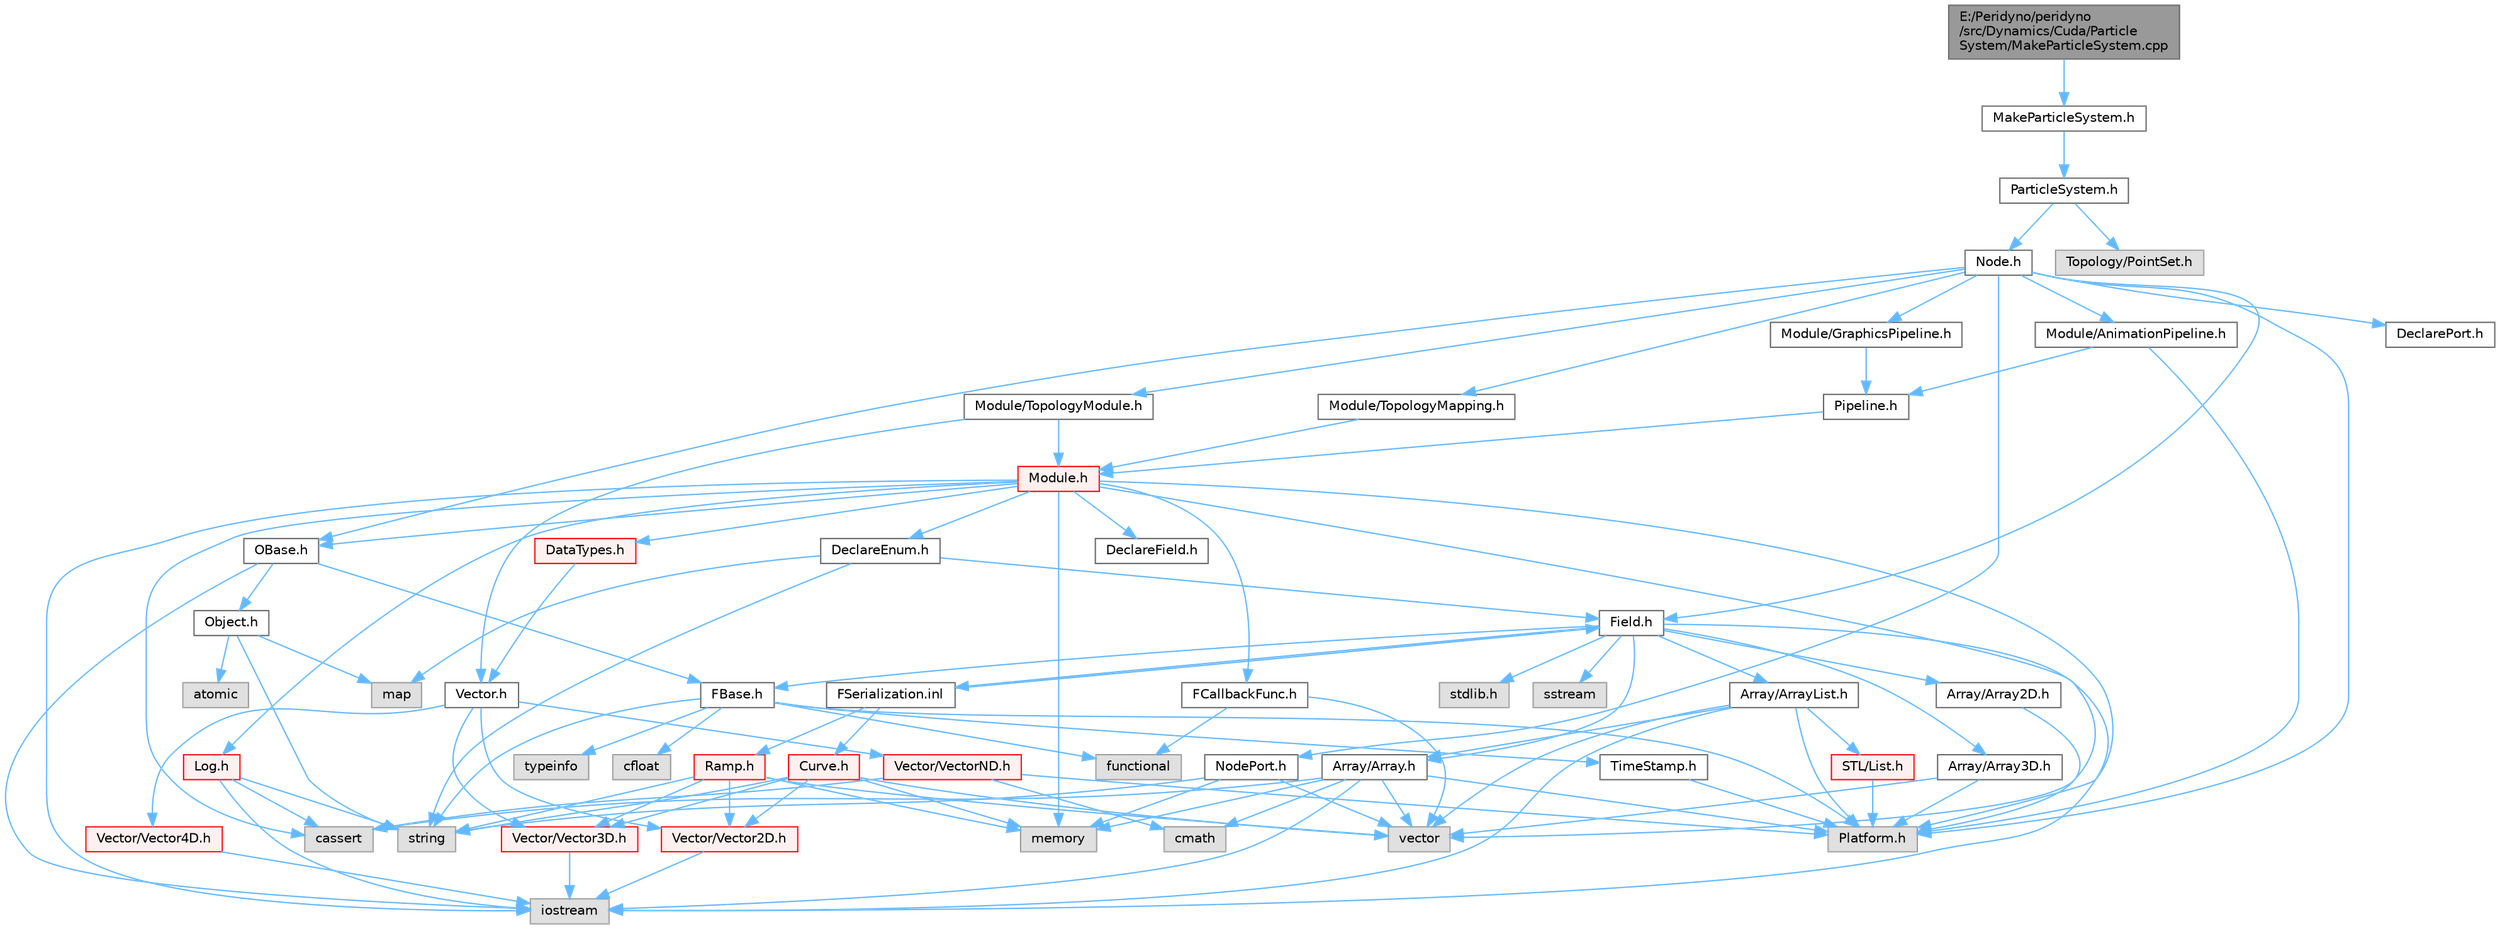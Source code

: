 digraph "E:/Peridyno/peridyno/src/Dynamics/Cuda/ParticleSystem/MakeParticleSystem.cpp"
{
 // LATEX_PDF_SIZE
  bgcolor="transparent";
  edge [fontname=Helvetica,fontsize=10,labelfontname=Helvetica,labelfontsize=10];
  node [fontname=Helvetica,fontsize=10,shape=box,height=0.2,width=0.4];
  Node1 [id="Node000001",label="E:/Peridyno/peridyno\l/src/Dynamics/Cuda/Particle\lSystem/MakeParticleSystem.cpp",height=0.2,width=0.4,color="gray40", fillcolor="grey60", style="filled", fontcolor="black",tooltip=" "];
  Node1 -> Node2 [id="edge1_Node000001_Node000002",color="steelblue1",style="solid",tooltip=" "];
  Node2 [id="Node000002",label="MakeParticleSystem.h",height=0.2,width=0.4,color="grey40", fillcolor="white", style="filled",URL="$_make_particle_system_8h.html",tooltip=" "];
  Node2 -> Node3 [id="edge2_Node000002_Node000003",color="steelblue1",style="solid",tooltip=" "];
  Node3 [id="Node000003",label="ParticleSystem.h",height=0.2,width=0.4,color="grey40", fillcolor="white", style="filled",URL="$_cuda_2_particle_system_2_particle_system_8h.html",tooltip=" "];
  Node3 -> Node4 [id="edge3_Node000003_Node000004",color="steelblue1",style="solid",tooltip=" "];
  Node4 [id="Node000004",label="Node.h",height=0.2,width=0.4,color="grey40", fillcolor="white", style="filled",URL="$_node_8h.html",tooltip=" "];
  Node4 -> Node5 [id="edge4_Node000004_Node000005",color="steelblue1",style="solid",tooltip=" "];
  Node5 [id="Node000005",label="OBase.h",height=0.2,width=0.4,color="grey40", fillcolor="white", style="filled",URL="$_o_base_8h.html",tooltip=" "];
  Node5 -> Node6 [id="edge5_Node000005_Node000006",color="steelblue1",style="solid",tooltip=" "];
  Node6 [id="Node000006",label="iostream",height=0.2,width=0.4,color="grey60", fillcolor="#E0E0E0", style="filled",tooltip=" "];
  Node5 -> Node7 [id="edge6_Node000005_Node000007",color="steelblue1",style="solid",tooltip=" "];
  Node7 [id="Node000007",label="FBase.h",height=0.2,width=0.4,color="grey40", fillcolor="white", style="filled",URL="$_f_base_8h.html",tooltip=" "];
  Node7 -> Node8 [id="edge7_Node000007_Node000008",color="steelblue1",style="solid",tooltip=" "];
  Node8 [id="Node000008",label="Platform.h",height=0.2,width=0.4,color="grey60", fillcolor="#E0E0E0", style="filled",tooltip=" "];
  Node7 -> Node9 [id="edge8_Node000007_Node000009",color="steelblue1",style="solid",tooltip=" "];
  Node9 [id="Node000009",label="TimeStamp.h",height=0.2,width=0.4,color="grey40", fillcolor="white", style="filled",URL="$_time_stamp_8h.html",tooltip=" "];
  Node9 -> Node8 [id="edge9_Node000009_Node000008",color="steelblue1",style="solid",tooltip=" "];
  Node7 -> Node10 [id="edge10_Node000007_Node000010",color="steelblue1",style="solid",tooltip=" "];
  Node10 [id="Node000010",label="typeinfo",height=0.2,width=0.4,color="grey60", fillcolor="#E0E0E0", style="filled",tooltip=" "];
  Node7 -> Node11 [id="edge11_Node000007_Node000011",color="steelblue1",style="solid",tooltip=" "];
  Node11 [id="Node000011",label="string",height=0.2,width=0.4,color="grey60", fillcolor="#E0E0E0", style="filled",tooltip=" "];
  Node7 -> Node12 [id="edge12_Node000007_Node000012",color="steelblue1",style="solid",tooltip=" "];
  Node12 [id="Node000012",label="functional",height=0.2,width=0.4,color="grey60", fillcolor="#E0E0E0", style="filled",tooltip=" "];
  Node7 -> Node13 [id="edge13_Node000007_Node000013",color="steelblue1",style="solid",tooltip=" "];
  Node13 [id="Node000013",label="cfloat",height=0.2,width=0.4,color="grey60", fillcolor="#E0E0E0", style="filled",tooltip=" "];
  Node5 -> Node14 [id="edge14_Node000005_Node000014",color="steelblue1",style="solid",tooltip=" "];
  Node14 [id="Node000014",label="Object.h",height=0.2,width=0.4,color="grey40", fillcolor="white", style="filled",URL="$_object_8h.html",tooltip=" "];
  Node14 -> Node11 [id="edge15_Node000014_Node000011",color="steelblue1",style="solid",tooltip=" "];
  Node14 -> Node15 [id="edge16_Node000014_Node000015",color="steelblue1",style="solid",tooltip=" "];
  Node15 [id="Node000015",label="atomic",height=0.2,width=0.4,color="grey60", fillcolor="#E0E0E0", style="filled",tooltip=" "];
  Node14 -> Node16 [id="edge17_Node000014_Node000016",color="steelblue1",style="solid",tooltip=" "];
  Node16 [id="Node000016",label="map",height=0.2,width=0.4,color="grey60", fillcolor="#E0E0E0", style="filled",tooltip=" "];
  Node4 -> Node17 [id="edge18_Node000004_Node000017",color="steelblue1",style="solid",tooltip=" "];
  Node17 [id="Node000017",label="Field.h",height=0.2,width=0.4,color="grey40", fillcolor="white", style="filled",URL="$_field_8h.html",tooltip=" "];
  Node17 -> Node6 [id="edge19_Node000017_Node000006",color="steelblue1",style="solid",tooltip=" "];
  Node17 -> Node18 [id="edge20_Node000017_Node000018",color="steelblue1",style="solid",tooltip=" "];
  Node18 [id="Node000018",label="stdlib.h",height=0.2,width=0.4,color="grey60", fillcolor="#E0E0E0", style="filled",tooltip=" "];
  Node17 -> Node19 [id="edge21_Node000017_Node000019",color="steelblue1",style="solid",tooltip=" "];
  Node19 [id="Node000019",label="sstream",height=0.2,width=0.4,color="grey60", fillcolor="#E0E0E0", style="filled",tooltip=" "];
  Node17 -> Node7 [id="edge22_Node000017_Node000007",color="steelblue1",style="solid",tooltip=" "];
  Node17 -> Node20 [id="edge23_Node000017_Node000020",color="steelblue1",style="solid",tooltip=" "];
  Node20 [id="Node000020",label="Array/Array.h",height=0.2,width=0.4,color="grey40", fillcolor="white", style="filled",URL="$_array_8h.html",tooltip=" "];
  Node20 -> Node8 [id="edge24_Node000020_Node000008",color="steelblue1",style="solid",tooltip=" "];
  Node20 -> Node21 [id="edge25_Node000020_Node000021",color="steelblue1",style="solid",tooltip=" "];
  Node21 [id="Node000021",label="cassert",height=0.2,width=0.4,color="grey60", fillcolor="#E0E0E0", style="filled",tooltip=" "];
  Node20 -> Node22 [id="edge26_Node000020_Node000022",color="steelblue1",style="solid",tooltip=" "];
  Node22 [id="Node000022",label="vector",height=0.2,width=0.4,color="grey60", fillcolor="#E0E0E0", style="filled",tooltip=" "];
  Node20 -> Node6 [id="edge27_Node000020_Node000006",color="steelblue1",style="solid",tooltip=" "];
  Node20 -> Node23 [id="edge28_Node000020_Node000023",color="steelblue1",style="solid",tooltip=" "];
  Node23 [id="Node000023",label="memory",height=0.2,width=0.4,color="grey60", fillcolor="#E0E0E0", style="filled",tooltip=" "];
  Node20 -> Node24 [id="edge29_Node000020_Node000024",color="steelblue1",style="solid",tooltip=" "];
  Node24 [id="Node000024",label="cmath",height=0.2,width=0.4,color="grey60", fillcolor="#E0E0E0", style="filled",tooltip=" "];
  Node17 -> Node25 [id="edge30_Node000017_Node000025",color="steelblue1",style="solid",tooltip=" "];
  Node25 [id="Node000025",label="Array/Array2D.h",height=0.2,width=0.4,color="grey40", fillcolor="white", style="filled",URL="$_array2_d_8h.html",tooltip=" "];
  Node25 -> Node8 [id="edge31_Node000025_Node000008",color="steelblue1",style="solid",tooltip=" "];
  Node17 -> Node26 [id="edge32_Node000017_Node000026",color="steelblue1",style="solid",tooltip=" "];
  Node26 [id="Node000026",label="Array/Array3D.h",height=0.2,width=0.4,color="grey40", fillcolor="white", style="filled",URL="$_array3_d_8h.html",tooltip=" "];
  Node26 -> Node8 [id="edge33_Node000026_Node000008",color="steelblue1",style="solid",tooltip=" "];
  Node26 -> Node22 [id="edge34_Node000026_Node000022",color="steelblue1",style="solid",tooltip=" "];
  Node17 -> Node27 [id="edge35_Node000017_Node000027",color="steelblue1",style="solid",tooltip=" "];
  Node27 [id="Node000027",label="Array/ArrayList.h",height=0.2,width=0.4,color="grey40", fillcolor="white", style="filled",URL="$_array_list_8h.html",tooltip=" "];
  Node27 -> Node22 [id="edge36_Node000027_Node000022",color="steelblue1",style="solid",tooltip=" "];
  Node27 -> Node6 [id="edge37_Node000027_Node000006",color="steelblue1",style="solid",tooltip=" "];
  Node27 -> Node8 [id="edge38_Node000027_Node000008",color="steelblue1",style="solid",tooltip=" "];
  Node27 -> Node28 [id="edge39_Node000027_Node000028",color="steelblue1",style="solid",tooltip=" "];
  Node28 [id="Node000028",label="STL/List.h",height=0.2,width=0.4,color="red", fillcolor="#FFF0F0", style="filled",URL="$_list_8h.html",tooltip=" "];
  Node28 -> Node8 [id="edge40_Node000028_Node000008",color="steelblue1",style="solid",tooltip=" "];
  Node27 -> Node20 [id="edge41_Node000027_Node000020",color="steelblue1",style="solid",tooltip=" "];
  Node17 -> Node68 [id="edge42_Node000017_Node000068",color="steelblue1",style="solid",tooltip=" "];
  Node68 [id="Node000068",label="FSerialization.inl",height=0.2,width=0.4,color="grey40", fillcolor="white", style="filled",URL="$_f_serialization_8inl.html",tooltip=" "];
  Node68 -> Node17 [id="edge43_Node000068_Node000017",color="steelblue1",style="solid",tooltip=" "];
  Node68 -> Node69 [id="edge44_Node000068_Node000069",color="steelblue1",style="solid",tooltip=" "];
  Node69 [id="Node000069",label="Ramp.h",height=0.2,width=0.4,color="red", fillcolor="#FFF0F0", style="filled",URL="$_ramp_8h.html",tooltip=" "];
  Node69 -> Node22 [id="edge45_Node000069_Node000022",color="steelblue1",style="solid",tooltip=" "];
  Node69 -> Node23 [id="edge46_Node000069_Node000023",color="steelblue1",style="solid",tooltip=" "];
  Node69 -> Node11 [id="edge47_Node000069_Node000011",color="steelblue1",style="solid",tooltip=" "];
  Node69 -> Node33 [id="edge48_Node000069_Node000033",color="steelblue1",style="solid",tooltip=" "];
  Node33 [id="Node000033",label="Vector/Vector2D.h",height=0.2,width=0.4,color="red", fillcolor="#FFF0F0", style="filled",URL="$_vector2_d_8h.html",tooltip=" "];
  Node33 -> Node6 [id="edge49_Node000033_Node000006",color="steelblue1",style="solid",tooltip=" "];
  Node69 -> Node39 [id="edge50_Node000069_Node000039",color="steelblue1",style="solid",tooltip=" "];
  Node39 [id="Node000039",label="Vector/Vector3D.h",height=0.2,width=0.4,color="red", fillcolor="#FFF0F0", style="filled",URL="$_vector3_d_8h.html",tooltip=" "];
  Node39 -> Node6 [id="edge51_Node000039_Node000006",color="steelblue1",style="solid",tooltip=" "];
  Node68 -> Node71 [id="edge52_Node000068_Node000071",color="steelblue1",style="solid",tooltip=" "];
  Node71 [id="Node000071",label="Curve.h",height=0.2,width=0.4,color="red", fillcolor="#FFF0F0", style="filled",URL="$_curve_8h.html",tooltip=" "];
  Node71 -> Node22 [id="edge53_Node000071_Node000022",color="steelblue1",style="solid",tooltip=" "];
  Node71 -> Node23 [id="edge54_Node000071_Node000023",color="steelblue1",style="solid",tooltip=" "];
  Node71 -> Node11 [id="edge55_Node000071_Node000011",color="steelblue1",style="solid",tooltip=" "];
  Node71 -> Node33 [id="edge56_Node000071_Node000033",color="steelblue1",style="solid",tooltip=" "];
  Node71 -> Node39 [id="edge57_Node000071_Node000039",color="steelblue1",style="solid",tooltip=" "];
  Node4 -> Node8 [id="edge58_Node000004_Node000008",color="steelblue1",style="solid",tooltip=" "];
  Node4 -> Node72 [id="edge59_Node000004_Node000072",color="steelblue1",style="solid",tooltip=" "];
  Node72 [id="Node000072",label="DeclarePort.h",height=0.2,width=0.4,color="grey40", fillcolor="white", style="filled",URL="$_declare_port_8h.html",tooltip=" "];
  Node4 -> Node73 [id="edge60_Node000004_Node000073",color="steelblue1",style="solid",tooltip=" "];
  Node73 [id="Node000073",label="NodePort.h",height=0.2,width=0.4,color="grey40", fillcolor="white", style="filled",URL="$_node_port_8h.html",tooltip=" "];
  Node73 -> Node11 [id="edge61_Node000073_Node000011",color="steelblue1",style="solid",tooltip=" "];
  Node73 -> Node22 [id="edge62_Node000073_Node000022",color="steelblue1",style="solid",tooltip=" "];
  Node73 -> Node23 [id="edge63_Node000073_Node000023",color="steelblue1",style="solid",tooltip=" "];
  Node4 -> Node74 [id="edge64_Node000004_Node000074",color="steelblue1",style="solid",tooltip=" "];
  Node74 [id="Node000074",label="Module/TopologyModule.h",height=0.2,width=0.4,color="grey40", fillcolor="white", style="filled",URL="$_topology_module_8h.html",tooltip=" "];
  Node74 -> Node32 [id="edge65_Node000074_Node000032",color="steelblue1",style="solid",tooltip=" "];
  Node32 [id="Node000032",label="Vector.h",height=0.2,width=0.4,color="grey40", fillcolor="white", style="filled",URL="$_vector_8h.html",tooltip=" "];
  Node32 -> Node33 [id="edge66_Node000032_Node000033",color="steelblue1",style="solid",tooltip=" "];
  Node32 -> Node39 [id="edge67_Node000032_Node000039",color="steelblue1",style="solid",tooltip=" "];
  Node32 -> Node42 [id="edge68_Node000032_Node000042",color="steelblue1",style="solid",tooltip=" "];
  Node42 [id="Node000042",label="Vector/Vector4D.h",height=0.2,width=0.4,color="red", fillcolor="#FFF0F0", style="filled",URL="$_vector4_d_8h.html",tooltip=" "];
  Node42 -> Node6 [id="edge69_Node000042_Node000006",color="steelblue1",style="solid",tooltip=" "];
  Node32 -> Node45 [id="edge70_Node000032_Node000045",color="steelblue1",style="solid",tooltip=" "];
  Node45 [id="Node000045",label="Vector/VectorND.h",height=0.2,width=0.4,color="red", fillcolor="#FFF0F0", style="filled",URL="$_vector_n_d_8h.html",tooltip=" "];
  Node45 -> Node24 [id="edge71_Node000045_Node000024",color="steelblue1",style="solid",tooltip=" "];
  Node45 -> Node21 [id="edge72_Node000045_Node000021",color="steelblue1",style="solid",tooltip=" "];
  Node45 -> Node8 [id="edge73_Node000045_Node000008",color="steelblue1",style="solid",tooltip=" "];
  Node74 -> Node75 [id="edge74_Node000074_Node000075",color="steelblue1",style="solid",tooltip=" "];
  Node75 [id="Node000075",label="Module.h",height=0.2,width=0.4,color="red", fillcolor="#FFF0F0", style="filled",URL="$_module_8h.html",tooltip=" "];
  Node75 -> Node8 [id="edge75_Node000075_Node000008",color="steelblue1",style="solid",tooltip=" "];
  Node75 -> Node23 [id="edge76_Node000075_Node000023",color="steelblue1",style="solid",tooltip=" "];
  Node75 -> Node22 [id="edge77_Node000075_Node000022",color="steelblue1",style="solid",tooltip=" "];
  Node75 -> Node21 [id="edge78_Node000075_Node000021",color="steelblue1",style="solid",tooltip=" "];
  Node75 -> Node6 [id="edge79_Node000075_Node000006",color="steelblue1",style="solid",tooltip=" "];
  Node75 -> Node5 [id="edge80_Node000075_Node000005",color="steelblue1",style="solid",tooltip=" "];
  Node75 -> Node76 [id="edge81_Node000075_Node000076",color="steelblue1",style="solid",tooltip=" "];
  Node76 [id="Node000076",label="Log.h",height=0.2,width=0.4,color="red", fillcolor="#FFF0F0", style="filled",URL="$_log_8h.html",tooltip=" "];
  Node76 -> Node11 [id="edge82_Node000076_Node000011",color="steelblue1",style="solid",tooltip=" "];
  Node76 -> Node6 [id="edge83_Node000076_Node000006",color="steelblue1",style="solid",tooltip=" "];
  Node76 -> Node21 [id="edge84_Node000076_Node000021",color="steelblue1",style="solid",tooltip=" "];
  Node75 -> Node84 [id="edge85_Node000075_Node000084",color="steelblue1",style="solid",tooltip=" "];
  Node84 [id="Node000084",label="DataTypes.h",height=0.2,width=0.4,color="red", fillcolor="#FFF0F0", style="filled",URL="$_data_types_8h.html",tooltip=" "];
  Node84 -> Node32 [id="edge86_Node000084_Node000032",color="steelblue1",style="solid",tooltip=" "];
  Node75 -> Node89 [id="edge87_Node000075_Node000089",color="steelblue1",style="solid",tooltip=" "];
  Node89 [id="Node000089",label="DeclareEnum.h",height=0.2,width=0.4,color="grey40", fillcolor="white", style="filled",URL="$_declare_enum_8h.html",tooltip=" "];
  Node89 -> Node16 [id="edge88_Node000089_Node000016",color="steelblue1",style="solid",tooltip=" "];
  Node89 -> Node11 [id="edge89_Node000089_Node000011",color="steelblue1",style="solid",tooltip=" "];
  Node89 -> Node17 [id="edge90_Node000089_Node000017",color="steelblue1",style="solid",tooltip=" "];
  Node75 -> Node90 [id="edge91_Node000075_Node000090",color="steelblue1",style="solid",tooltip=" "];
  Node90 [id="Node000090",label="DeclareField.h",height=0.2,width=0.4,color="grey40", fillcolor="white", style="filled",URL="$_declare_field_8h.html",tooltip=" "];
  Node75 -> Node91 [id="edge92_Node000075_Node000091",color="steelblue1",style="solid",tooltip=" "];
  Node91 [id="Node000091",label="FCallbackFunc.h",height=0.2,width=0.4,color="grey40", fillcolor="white", style="filled",URL="$_f_callback_func_8h.html",tooltip=" "];
  Node91 -> Node22 [id="edge93_Node000091_Node000022",color="steelblue1",style="solid",tooltip=" "];
  Node91 -> Node12 [id="edge94_Node000091_Node000012",color="steelblue1",style="solid",tooltip=" "];
  Node4 -> Node94 [id="edge95_Node000004_Node000094",color="steelblue1",style="solid",tooltip=" "];
  Node94 [id="Node000094",label="Module/TopologyMapping.h",height=0.2,width=0.4,color="grey40", fillcolor="white", style="filled",URL="$_topology_mapping_8h.html",tooltip=" "];
  Node94 -> Node75 [id="edge96_Node000094_Node000075",color="steelblue1",style="solid",tooltip=" "];
  Node4 -> Node95 [id="edge97_Node000004_Node000095",color="steelblue1",style="solid",tooltip=" "];
  Node95 [id="Node000095",label="Module/AnimationPipeline.h",height=0.2,width=0.4,color="grey40", fillcolor="white", style="filled",URL="$_animation_pipeline_8h.html",tooltip=" "];
  Node95 -> Node96 [id="edge98_Node000095_Node000096",color="steelblue1",style="solid",tooltip=" "];
  Node96 [id="Node000096",label="Pipeline.h",height=0.2,width=0.4,color="grey40", fillcolor="white", style="filled",URL="$_pipeline_8h.html",tooltip=" "];
  Node96 -> Node75 [id="edge99_Node000096_Node000075",color="steelblue1",style="solid",tooltip=" "];
  Node95 -> Node8 [id="edge100_Node000095_Node000008",color="steelblue1",style="solid",tooltip=" "];
  Node4 -> Node97 [id="edge101_Node000004_Node000097",color="steelblue1",style="solid",tooltip=" "];
  Node97 [id="Node000097",label="Module/GraphicsPipeline.h",height=0.2,width=0.4,color="grey40", fillcolor="white", style="filled",URL="$_graphics_pipeline_8h.html",tooltip=" "];
  Node97 -> Node96 [id="edge102_Node000097_Node000096",color="steelblue1",style="solid",tooltip=" "];
  Node3 -> Node98 [id="edge103_Node000003_Node000098",color="steelblue1",style="solid",tooltip=" "];
  Node98 [id="Node000098",label="Topology/PointSet.h",height=0.2,width=0.4,color="grey60", fillcolor="#E0E0E0", style="filled",tooltip=" "];
}
